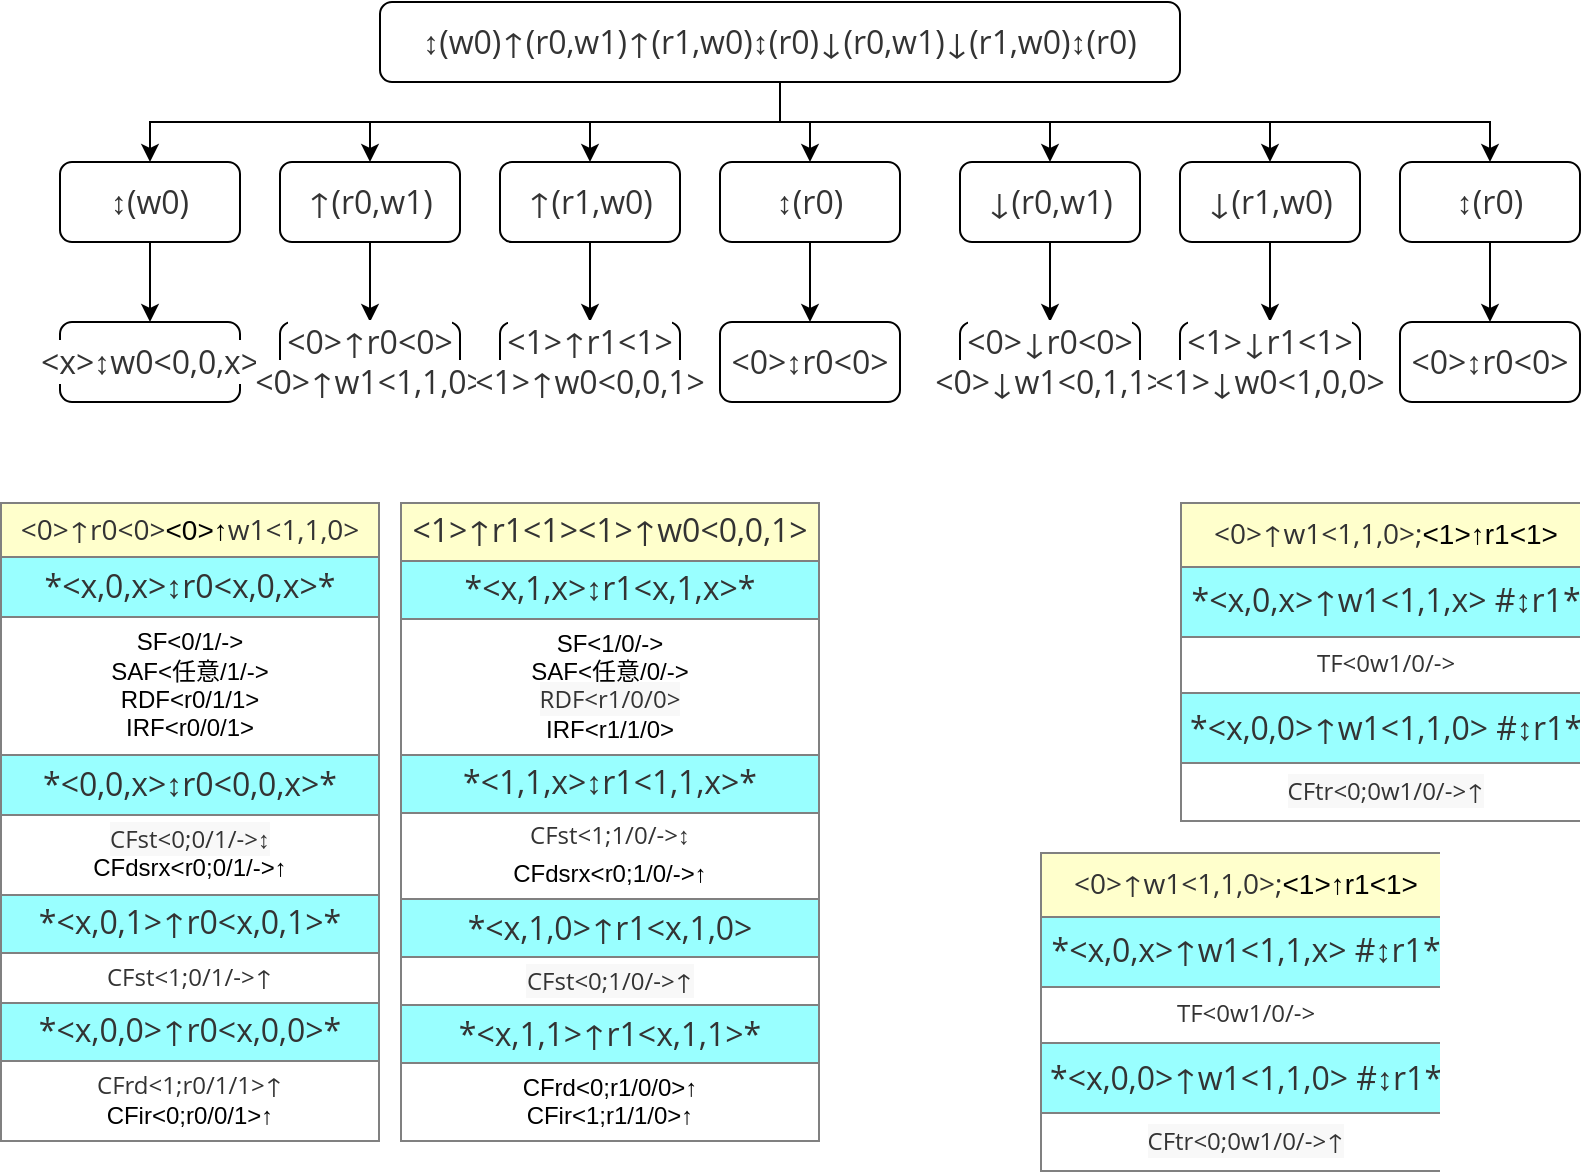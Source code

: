 <mxfile version="20.2.4" type="github">
  <diagram id="AjwODrBR0i8v_Ny-2tA1" name="第 1 页">
    <mxGraphModel dx="1422" dy="794" grid="1" gridSize="10" guides="1" tooltips="1" connect="1" arrows="1" fold="1" page="1" pageScale="1" pageWidth="827" pageHeight="1169" math="0" shadow="0">
      <root>
        <mxCell id="0" />
        <mxCell id="1" parent="0" />
        <mxCell id="llBjtwznbCGXXFytUPpG-20" style="edgeStyle=orthogonalEdgeStyle;rounded=0;orthogonalLoop=1;jettySize=auto;html=1;exitX=0.5;exitY=1;exitDx=0;exitDy=0;entryX=0.5;entryY=0;entryDx=0;entryDy=0;" edge="1" parent="1" source="llBjtwznbCGXXFytUPpG-1" target="llBjtwznbCGXXFytUPpG-19">
          <mxGeometry relative="1" as="geometry">
            <Array as="points">
              <mxPoint x="390" y="140" />
              <mxPoint x="75" y="140" />
            </Array>
          </mxGeometry>
        </mxCell>
        <mxCell id="llBjtwznbCGXXFytUPpG-21" style="edgeStyle=orthogonalEdgeStyle;rounded=0;orthogonalLoop=1;jettySize=auto;html=1;exitX=0.5;exitY=1;exitDx=0;exitDy=0;" edge="1" parent="1" source="llBjtwznbCGXXFytUPpG-1" target="llBjtwznbCGXXFytUPpG-9">
          <mxGeometry relative="1" as="geometry" />
        </mxCell>
        <mxCell id="llBjtwznbCGXXFytUPpG-22" style="edgeStyle=orthogonalEdgeStyle;rounded=0;orthogonalLoop=1;jettySize=auto;html=1;exitX=0.5;exitY=1;exitDx=0;exitDy=0;entryX=0.5;entryY=0;entryDx=0;entryDy=0;" edge="1" parent="1" source="llBjtwznbCGXXFytUPpG-1" target="llBjtwznbCGXXFytUPpG-18">
          <mxGeometry relative="1" as="geometry" />
        </mxCell>
        <mxCell id="llBjtwznbCGXXFytUPpG-23" style="edgeStyle=orthogonalEdgeStyle;rounded=0;orthogonalLoop=1;jettySize=auto;html=1;exitX=0.5;exitY=1;exitDx=0;exitDy=0;entryX=0.5;entryY=0;entryDx=0;entryDy=0;" edge="1" parent="1" source="llBjtwznbCGXXFytUPpG-1" target="llBjtwznbCGXXFytUPpG-17">
          <mxGeometry relative="1" as="geometry" />
        </mxCell>
        <mxCell id="llBjtwznbCGXXFytUPpG-24" style="edgeStyle=orthogonalEdgeStyle;rounded=0;orthogonalLoop=1;jettySize=auto;html=1;exitX=0.5;exitY=1;exitDx=0;exitDy=0;entryX=0.5;entryY=0;entryDx=0;entryDy=0;" edge="1" parent="1" source="llBjtwznbCGXXFytUPpG-1" target="llBjtwznbCGXXFytUPpG-16">
          <mxGeometry relative="1" as="geometry" />
        </mxCell>
        <mxCell id="llBjtwznbCGXXFytUPpG-25" style="edgeStyle=orthogonalEdgeStyle;rounded=0;orthogonalLoop=1;jettySize=auto;html=1;exitX=0.5;exitY=1;exitDx=0;exitDy=0;entryX=0.5;entryY=0;entryDx=0;entryDy=0;" edge="1" parent="1" source="llBjtwznbCGXXFytUPpG-1" target="llBjtwznbCGXXFytUPpG-15">
          <mxGeometry relative="1" as="geometry" />
        </mxCell>
        <mxCell id="llBjtwznbCGXXFytUPpG-26" style="edgeStyle=orthogonalEdgeStyle;rounded=0;orthogonalLoop=1;jettySize=auto;html=1;exitX=0.5;exitY=1;exitDx=0;exitDy=0;entryX=0.5;entryY=0;entryDx=0;entryDy=0;" edge="1" parent="1" source="llBjtwznbCGXXFytUPpG-1" target="llBjtwznbCGXXFytUPpG-13">
          <mxGeometry relative="1" as="geometry" />
        </mxCell>
        <mxCell id="llBjtwznbCGXXFytUPpG-1" value="&lt;span style=&quot;color: rgb(51, 51, 51); font-family: &amp;quot;Open Sans&amp;quot;, &amp;quot;Clear Sans&amp;quot;, &amp;quot;Helvetica Neue&amp;quot;, Helvetica, Arial, sans-serif; font-size: 16px; orphans: 4; text-align: left; background-color: rgb(255, 255, 255);&quot;&gt;↕(w0)↑(r0,w1)↑(r1,w0)↕(r0)↓(r0,w1)↓(r1,w0)↕(r0)&lt;/span&gt;" style="rounded=1;whiteSpace=wrap;html=1;" vertex="1" parent="1">
          <mxGeometry x="190" y="80" width="400" height="40" as="geometry" />
        </mxCell>
        <mxCell id="llBjtwznbCGXXFytUPpG-59" style="edgeStyle=orthogonalEdgeStyle;rounded=0;orthogonalLoop=1;jettySize=auto;html=1;exitX=0.5;exitY=1;exitDx=0;exitDy=0;" edge="1" parent="1" source="llBjtwznbCGXXFytUPpG-9" target="llBjtwznbCGXXFytUPpG-52">
          <mxGeometry relative="1" as="geometry" />
        </mxCell>
        <mxCell id="llBjtwznbCGXXFytUPpG-9" value="&lt;span style=&quot;color: rgb(51, 51, 51); font-family: &amp;quot;Open Sans&amp;quot;, &amp;quot;Clear Sans&amp;quot;, &amp;quot;Helvetica Neue&amp;quot;, Helvetica, Arial, sans-serif; font-size: 16px; orphans: 4; text-align: left; background-color: rgb(255, 255, 255);&quot;&gt;↕(r0)&lt;/span&gt;" style="rounded=1;whiteSpace=wrap;html=1;" vertex="1" parent="1">
          <mxGeometry x="700" y="160" width="90" height="40" as="geometry" />
        </mxCell>
        <mxCell id="llBjtwznbCGXXFytUPpG-58" style="edgeStyle=orthogonalEdgeStyle;rounded=0;orthogonalLoop=1;jettySize=auto;html=1;exitX=0.5;exitY=1;exitDx=0;exitDy=0;entryX=0.5;entryY=0;entryDx=0;entryDy=0;" edge="1" parent="1" source="llBjtwznbCGXXFytUPpG-13" target="llBjtwznbCGXXFytUPpG-51">
          <mxGeometry relative="1" as="geometry" />
        </mxCell>
        <mxCell id="llBjtwznbCGXXFytUPpG-13" value="&lt;span style=&quot;color: rgb(51, 51, 51); font-family: &amp;quot;Open Sans&amp;quot;, &amp;quot;Clear Sans&amp;quot;, &amp;quot;Helvetica Neue&amp;quot;, Helvetica, Arial, sans-serif; font-size: 16px; orphans: 4; text-align: left; background-color: rgb(255, 255, 255);&quot;&gt;↓(r1,w0)&lt;/span&gt;" style="rounded=1;whiteSpace=wrap;html=1;" vertex="1" parent="1">
          <mxGeometry x="590" y="160" width="90" height="40" as="geometry" />
        </mxCell>
        <mxCell id="llBjtwznbCGXXFytUPpG-57" style="edgeStyle=orthogonalEdgeStyle;rounded=0;orthogonalLoop=1;jettySize=auto;html=1;exitX=0.5;exitY=1;exitDx=0;exitDy=0;entryX=0.5;entryY=0;entryDx=0;entryDy=0;" edge="1" parent="1" source="llBjtwznbCGXXFytUPpG-15" target="llBjtwznbCGXXFytUPpG-50">
          <mxGeometry relative="1" as="geometry" />
        </mxCell>
        <mxCell id="llBjtwznbCGXXFytUPpG-15" value="&lt;span style=&quot;color: rgb(51, 51, 51); font-family: &amp;quot;Open Sans&amp;quot;, &amp;quot;Clear Sans&amp;quot;, &amp;quot;Helvetica Neue&amp;quot;, Helvetica, Arial, sans-serif; font-size: 16px; orphans: 4; text-align: left; background-color: rgb(255, 255, 255);&quot;&gt;↓(r0,w1)&lt;/span&gt;" style="rounded=1;whiteSpace=wrap;html=1;" vertex="1" parent="1">
          <mxGeometry x="480" y="160" width="90" height="40" as="geometry" />
        </mxCell>
        <mxCell id="llBjtwznbCGXXFytUPpG-56" style="edgeStyle=orthogonalEdgeStyle;rounded=0;orthogonalLoop=1;jettySize=auto;html=1;exitX=0.5;exitY=1;exitDx=0;exitDy=0;entryX=0.5;entryY=0;entryDx=0;entryDy=0;" edge="1" parent="1" source="llBjtwznbCGXXFytUPpG-16" target="llBjtwznbCGXXFytUPpG-49">
          <mxGeometry relative="1" as="geometry" />
        </mxCell>
        <mxCell id="llBjtwznbCGXXFytUPpG-16" value="&lt;span style=&quot;color: rgb(51, 51, 51); font-family: &amp;quot;Open Sans&amp;quot;, &amp;quot;Clear Sans&amp;quot;, &amp;quot;Helvetica Neue&amp;quot;, Helvetica, Arial, sans-serif; font-size: 16px; orphans: 4; text-align: left; background-color: rgb(255, 255, 255);&quot;&gt;↕(r0)&lt;/span&gt;" style="rounded=1;whiteSpace=wrap;html=1;" vertex="1" parent="1">
          <mxGeometry x="360" y="160" width="90" height="40" as="geometry" />
        </mxCell>
        <mxCell id="llBjtwznbCGXXFytUPpG-55" style="edgeStyle=orthogonalEdgeStyle;rounded=0;orthogonalLoop=1;jettySize=auto;html=1;exitX=0.5;exitY=1;exitDx=0;exitDy=0;entryX=0.5;entryY=0;entryDx=0;entryDy=0;" edge="1" parent="1" source="llBjtwznbCGXXFytUPpG-17" target="llBjtwznbCGXXFytUPpG-48">
          <mxGeometry relative="1" as="geometry" />
        </mxCell>
        <mxCell id="llBjtwznbCGXXFytUPpG-17" value="&lt;span style=&quot;color: rgb(51, 51, 51); font-family: &amp;quot;Open Sans&amp;quot;, &amp;quot;Clear Sans&amp;quot;, &amp;quot;Helvetica Neue&amp;quot;, Helvetica, Arial, sans-serif; font-size: 16px; orphans: 4; text-align: left; background-color: rgb(255, 255, 255);&quot;&gt;↑(r1,w0)&lt;/span&gt;" style="rounded=1;whiteSpace=wrap;html=1;" vertex="1" parent="1">
          <mxGeometry x="250" y="160" width="90" height="40" as="geometry" />
        </mxCell>
        <mxCell id="llBjtwznbCGXXFytUPpG-54" style="edgeStyle=orthogonalEdgeStyle;rounded=0;orthogonalLoop=1;jettySize=auto;html=1;exitX=0.5;exitY=1;exitDx=0;exitDy=0;entryX=0.5;entryY=0;entryDx=0;entryDy=0;" edge="1" parent="1" source="llBjtwznbCGXXFytUPpG-18" target="llBjtwznbCGXXFytUPpG-47">
          <mxGeometry relative="1" as="geometry" />
        </mxCell>
        <mxCell id="llBjtwznbCGXXFytUPpG-18" value="&lt;span style=&quot;color: rgb(51, 51, 51); font-family: &amp;quot;Open Sans&amp;quot;, &amp;quot;Clear Sans&amp;quot;, &amp;quot;Helvetica Neue&amp;quot;, Helvetica, Arial, sans-serif; font-size: 16px; orphans: 4; text-align: left; background-color: rgb(255, 255, 255);&quot;&gt;↑(r0,w1)&lt;/span&gt;" style="rounded=1;whiteSpace=wrap;html=1;" vertex="1" parent="1">
          <mxGeometry x="140" y="160" width="90" height="40" as="geometry" />
        </mxCell>
        <mxCell id="llBjtwznbCGXXFytUPpG-53" style="edgeStyle=orthogonalEdgeStyle;rounded=0;orthogonalLoop=1;jettySize=auto;html=1;exitX=0.5;exitY=1;exitDx=0;exitDy=0;entryX=0.5;entryY=0;entryDx=0;entryDy=0;" edge="1" parent="1" source="llBjtwznbCGXXFytUPpG-19" target="llBjtwznbCGXXFytUPpG-46">
          <mxGeometry relative="1" as="geometry" />
        </mxCell>
        <mxCell id="llBjtwznbCGXXFytUPpG-19" value="&lt;span style=&quot;color: rgb(51, 51, 51); font-family: &amp;quot;Open Sans&amp;quot;, &amp;quot;Clear Sans&amp;quot;, &amp;quot;Helvetica Neue&amp;quot;, Helvetica, Arial, sans-serif; font-size: 16px; orphans: 4; text-align: left; background-color: rgb(255, 255, 255);&quot;&gt;↕(w0)&lt;/span&gt;" style="rounded=1;whiteSpace=wrap;html=1;" vertex="1" parent="1">
          <mxGeometry x="30" y="160" width="90" height="40" as="geometry" />
        </mxCell>
        <mxCell id="llBjtwznbCGXXFytUPpG-46" value="&lt;span style=&quot;color: rgb(51, 51, 51); font-family: &amp;quot;Open Sans&amp;quot;, &amp;quot;Clear Sans&amp;quot;, &amp;quot;Helvetica Neue&amp;quot;, Helvetica, Arial, sans-serif; font-size: 16px; orphans: 4; text-align: left; background-color: rgb(255, 255, 255);&quot;&gt;&amp;lt;x&amp;gt;↕w0&amp;lt;0,0,x&amp;gt;&lt;/span&gt;" style="rounded=1;whiteSpace=wrap;html=1;" vertex="1" parent="1">
          <mxGeometry x="30" y="240" width="90" height="40" as="geometry" />
        </mxCell>
        <mxCell id="llBjtwznbCGXXFytUPpG-47" value="&lt;span style=&quot;color: rgb(51, 51, 51); font-family: &amp;quot;Open Sans&amp;quot;, &amp;quot;Clear Sans&amp;quot;, &amp;quot;Helvetica Neue&amp;quot;, Helvetica, Arial, sans-serif; font-size: 16px; orphans: 4; text-align: left; background-color: rgb(255, 255, 255);&quot;&gt;&amp;lt;0&amp;gt;↑r0&amp;lt;0&amp;gt;&lt;br&gt;&lt;/span&gt;&lt;span style=&quot;color: rgb(51, 51, 51); font-family: &amp;quot;Open Sans&amp;quot;, &amp;quot;Clear Sans&amp;quot;, &amp;quot;Helvetica Neue&amp;quot;, Helvetica, Arial, sans-serif; font-size: 16px; orphans: 4; text-align: left; background-color: rgb(255, 255, 255);&quot;&gt;&amp;lt;0&amp;gt;↑&lt;/span&gt;&lt;span style=&quot;color: rgb(51, 51, 51); font-family: &amp;quot;Open Sans&amp;quot;, &amp;quot;Clear Sans&amp;quot;, &amp;quot;Helvetica Neue&amp;quot;, Helvetica, Arial, sans-serif; font-size: 16px; orphans: 4; text-align: left; background-color: rgb(255, 255, 255);&quot;&gt;w1&amp;lt;1,1,0&amp;gt;&lt;br&gt;&lt;/span&gt;" style="rounded=1;whiteSpace=wrap;html=1;" vertex="1" parent="1">
          <mxGeometry x="140" y="240" width="90" height="40" as="geometry" />
        </mxCell>
        <mxCell id="llBjtwznbCGXXFytUPpG-48" value="&lt;span style=&quot;color: rgb(51, 51, 51); font-family: &amp;quot;Open Sans&amp;quot;, &amp;quot;Clear Sans&amp;quot;, &amp;quot;Helvetica Neue&amp;quot;, Helvetica, Arial, sans-serif; font-size: 16px; orphans: 4; text-align: left; background-color: rgb(255, 255, 255);&quot;&gt;&amp;lt;1&amp;gt;↑r1&amp;lt;1&amp;gt;&lt;br&gt;&lt;/span&gt;&lt;span style=&quot;color: rgb(51, 51, 51); font-family: &amp;quot;Open Sans&amp;quot;, &amp;quot;Clear Sans&amp;quot;, &amp;quot;Helvetica Neue&amp;quot;, Helvetica, Arial, sans-serif; font-size: 16px; orphans: 4; text-align: left; background-color: rgb(255, 255, 255);&quot;&gt;&amp;lt;1&amp;gt;↑&lt;/span&gt;&lt;span style=&quot;color: rgb(51, 51, 51); font-family: &amp;quot;Open Sans&amp;quot;, &amp;quot;Clear Sans&amp;quot;, &amp;quot;Helvetica Neue&amp;quot;, Helvetica, Arial, sans-serif; font-size: 16px; orphans: 4; text-align: left; background-color: rgb(255, 255, 255);&quot;&gt;w0&amp;lt;0,0,1&amp;gt;&lt;/span&gt;" style="rounded=1;whiteSpace=wrap;html=1;" vertex="1" parent="1">
          <mxGeometry x="250" y="240" width="90" height="40" as="geometry" />
        </mxCell>
        <mxCell id="llBjtwznbCGXXFytUPpG-49" value="&lt;span style=&quot;color: rgb(51, 51, 51); font-family: &amp;quot;Open Sans&amp;quot;, &amp;quot;Clear Sans&amp;quot;, &amp;quot;Helvetica Neue&amp;quot;, Helvetica, Arial, sans-serif; font-size: 16px; orphans: 4; text-align: left; background-color: rgb(255, 255, 255);&quot;&gt;&amp;lt;0&amp;gt;↕r0&amp;lt;0&amp;gt;&lt;/span&gt;" style="rounded=1;whiteSpace=wrap;html=1;" vertex="1" parent="1">
          <mxGeometry x="360" y="240" width="90" height="40" as="geometry" />
        </mxCell>
        <mxCell id="llBjtwznbCGXXFytUPpG-50" value="&lt;span style=&quot;color: rgb(51, 51, 51); font-family: &amp;quot;Open Sans&amp;quot;, &amp;quot;Clear Sans&amp;quot;, &amp;quot;Helvetica Neue&amp;quot;, Helvetica, Arial, sans-serif; font-size: 16px; orphans: 4; text-align: left; background-color: rgb(255, 255, 255);&quot;&gt;&amp;lt;0&amp;gt;↓r0&amp;lt;0&amp;gt;&lt;br&gt;&lt;/span&gt;&lt;span style=&quot;color: rgb(51, 51, 51); font-family: &amp;quot;Open Sans&amp;quot;, &amp;quot;Clear Sans&amp;quot;, &amp;quot;Helvetica Neue&amp;quot;, Helvetica, Arial, sans-serif; font-size: 16px; orphans: 4; text-align: left; background-color: rgb(255, 255, 255);&quot;&gt;&amp;lt;0&amp;gt;↓&lt;/span&gt;&lt;span style=&quot;color: rgb(51, 51, 51); font-family: &amp;quot;Open Sans&amp;quot;, &amp;quot;Clear Sans&amp;quot;, &amp;quot;Helvetica Neue&amp;quot;, Helvetica, Arial, sans-serif; font-size: 16px; orphans: 4; text-align: left; background-color: rgb(255, 255, 255);&quot;&gt;w1&amp;lt;0,1,1&amp;gt;&lt;/span&gt;" style="rounded=1;whiteSpace=wrap;html=1;" vertex="1" parent="1">
          <mxGeometry x="480" y="240" width="90" height="40" as="geometry" />
        </mxCell>
        <mxCell id="llBjtwznbCGXXFytUPpG-51" value="&lt;span style=&quot;color: rgb(51, 51, 51); font-family: &amp;quot;Open Sans&amp;quot;, &amp;quot;Clear Sans&amp;quot;, &amp;quot;Helvetica Neue&amp;quot;, Helvetica, Arial, sans-serif; font-size: 16px; orphans: 4; text-align: left; background-color: rgb(255, 255, 255);&quot;&gt;&amp;lt;1&amp;gt;↓r1&amp;lt;1&amp;gt;&lt;br&gt;&lt;/span&gt;&lt;span style=&quot;color: rgb(51, 51, 51); font-family: &amp;quot;Open Sans&amp;quot;, &amp;quot;Clear Sans&amp;quot;, &amp;quot;Helvetica Neue&amp;quot;, Helvetica, Arial, sans-serif; font-size: 16px; orphans: 4; text-align: left; background-color: rgb(255, 255, 255);&quot;&gt;&amp;lt;1&amp;gt;↓&lt;/span&gt;&lt;span style=&quot;color: rgb(51, 51, 51); font-family: &amp;quot;Open Sans&amp;quot;, &amp;quot;Clear Sans&amp;quot;, &amp;quot;Helvetica Neue&amp;quot;, Helvetica, Arial, sans-serif; font-size: 16px; orphans: 4; text-align: left; background-color: rgb(255, 255, 255);&quot;&gt;w0&amp;lt;1,0,0&amp;gt;&lt;/span&gt;" style="rounded=1;whiteSpace=wrap;html=1;" vertex="1" parent="1">
          <mxGeometry x="590" y="240" width="90" height="40" as="geometry" />
        </mxCell>
        <mxCell id="llBjtwznbCGXXFytUPpG-52" value="&lt;span style=&quot;color: rgb(51, 51, 51); font-family: &amp;quot;Open Sans&amp;quot;, &amp;quot;Clear Sans&amp;quot;, &amp;quot;Helvetica Neue&amp;quot;, Helvetica, Arial, sans-serif; font-size: 16px; orphans: 4; text-align: left; background-color: rgb(255, 255, 255);&quot;&gt;&amp;lt;0&amp;gt;↕r0&amp;lt;0&amp;gt;&lt;/span&gt;" style="rounded=1;whiteSpace=wrap;html=1;" vertex="1" parent="1">
          <mxGeometry x="700" y="240" width="90" height="40" as="geometry" />
        </mxCell>
        <mxCell id="llBjtwznbCGXXFytUPpG-99" value="&lt;table border=&quot;1&quot; width=&quot;100%&quot; height=&quot;100%&quot; cellpadding=&quot;4&quot; style=&quot;text-align: center; width: 100%; height: 100%; border-collapse: collapse;&quot;&gt;&lt;tbody&gt;&lt;tr style=&quot;font-size: 14px;&quot;&gt;&lt;td style=&quot;background-color: rgb(255, 255, 204);&quot;&gt;&lt;span style=&quot;color: rgb(51, 51, 51); font-family: &amp;quot;Open Sans&amp;quot;, &amp;quot;Clear Sans&amp;quot;, &amp;quot;Helvetica Neue&amp;quot;, Helvetica, Arial, sans-serif; orphans: 4; text-align: left;&quot;&gt;&amp;lt;0&amp;gt;↑r0&amp;lt;0&amp;gt;&lt;/span&gt;&amp;lt;0&amp;gt;↑&lt;span style=&quot;color: rgb(51, 51, 51); font-family: &amp;quot;Open Sans&amp;quot;, &amp;quot;Clear Sans&amp;quot;, &amp;quot;Helvetica Neue&amp;quot;, Helvetica, Arial, sans-serif; orphans: 4; text-align: left;&quot;&gt;w1&amp;lt;1,1,0&amp;gt;&lt;/span&gt;&lt;br&gt;&lt;/td&gt;&lt;/tr&gt;&lt;tr&gt;&lt;th style=&quot;background-color: rgb(153, 255, 255);&quot; align=&quot;center&quot;&gt;&lt;span style=&quot;box-sizing: border-box; color: rgb(51, 51, 51); font-family: &amp;quot;Open Sans&amp;quot;, &amp;quot;Clear Sans&amp;quot;, &amp;quot;Helvetica Neue&amp;quot;, Helvetica, Arial, sans-serif; font-size: 16px; font-weight: 400; text-align: left;&quot; class=&quot;md-expand&quot;&gt;*&lt;/span&gt;&lt;span style=&quot;box-sizing: border-box; color: rgb(51, 51, 51); font-family: &amp;quot;Open Sans&amp;quot;, &amp;quot;Clear Sans&amp;quot;, &amp;quot;Helvetica Neue&amp;quot;, Helvetica, Arial, sans-serif; font-size: 16px; font-weight: 400; text-align: left;&quot; class=&quot;md-plain&quot;&gt;&amp;lt;x,0,x&amp;gt;↕r0&amp;lt;x,0,x&amp;gt;&lt;/span&gt;&lt;span style=&quot;box-sizing: border-box; color: rgb(51, 51, 51); font-family: &amp;quot;Open Sans&amp;quot;, &amp;quot;Clear Sans&amp;quot;, &amp;quot;Helvetica Neue&amp;quot;, Helvetica, Arial, sans-serif; font-size: 16px; font-weight: 400; text-align: left;&quot;&gt;*&lt;/span&gt;&lt;br&gt;&lt;/th&gt;&lt;/tr&gt;&lt;tr&gt;&lt;td align=&quot;center&quot;&gt;SF&amp;lt;0/1/-&amp;gt;&lt;br&gt;SAF&amp;lt;任意/1/-&amp;gt;&lt;br&gt;RDF&amp;lt;r0/1/1&amp;gt;&lt;br&gt;IRF&amp;lt;r0/0/1&amp;gt;&lt;br&gt;&lt;/td&gt;&lt;/tr&gt;&lt;tr&gt;&lt;td style=&quot;background-color: rgb(153, 255, 255);&quot; align=&quot;center&quot;&gt;&lt;span style=&quot;box-sizing: border-box; color: rgb(51, 51, 51); font-family: &amp;quot;Open Sans&amp;quot;, &amp;quot;Clear Sans&amp;quot;, &amp;quot;Helvetica Neue&amp;quot;, Helvetica, Arial, sans-serif; font-size: 16px; text-align: left;&quot; class=&quot;md-plain md-expand&quot;&gt;*&amp;lt;0,0,x&amp;gt;↕r0&amp;lt;0,0,x&amp;gt;&lt;/span&gt;&lt;span style=&quot;box-sizing: border-box; color: rgb(51, 51, 51); font-family: &amp;quot;Open Sans&amp;quot;, &amp;quot;Clear Sans&amp;quot;, &amp;quot;Helvetica Neue&amp;quot;, Helvetica, Arial, sans-serif; font-size: 16px; text-align: left;&quot; class=&quot;md-expand&quot;&gt;*&lt;/span&gt;&lt;br&gt;&lt;/td&gt;&lt;/tr&gt;&lt;tr&gt;&lt;td style=&quot;text-align: center;&quot;&gt;&lt;span style=&quot;color: rgb(51, 51, 51); font-family: &amp;quot;Open Sans&amp;quot;, &amp;quot;Clear Sans&amp;quot;, &amp;quot;Helvetica Neue&amp;quot;, Helvetica, Arial, sans-serif; background-color: rgb(248, 248, 248);&quot;&gt;&lt;font style=&quot;font-size: 12px;&quot;&gt;CFst&amp;lt;0;0/1/-&amp;gt;↕&lt;br&gt;&lt;/font&gt;&lt;/span&gt;CFdsrx&amp;lt;r0;0/1/-&amp;gt;↑&lt;br&gt;&lt;/td&gt;&lt;/tr&gt;&lt;tr&gt;&lt;td style=&quot;text-align: center; background-color: rgb(153, 255, 255);&quot;&gt;&lt;span style=&quot;box-sizing: border-box; color: rgb(51, 51, 51); font-family: &amp;quot;Open Sans&amp;quot;, &amp;quot;Clear Sans&amp;quot;, &amp;quot;Helvetica Neue&amp;quot;, Helvetica, Arial, sans-serif; font-size: 16px;&quot; class=&quot;md-plain md-expand&quot;&gt;*&amp;lt;x,0,1&amp;gt;↑r0&amp;lt;x,0,1&amp;gt;&lt;/span&gt;&lt;span style=&quot;box-sizing: border-box; color: rgb(51, 51, 51); font-family: &amp;quot;Open Sans&amp;quot;, &amp;quot;Clear Sans&amp;quot;, &amp;quot;Helvetica Neue&amp;quot;, Helvetica, Arial, sans-serif; font-size: 16px;&quot; class=&quot;md-expand&quot;&gt;*&lt;/span&gt;&lt;br&gt;&lt;/td&gt;&lt;/tr&gt;&lt;tr&gt;&lt;td style=&quot;text-align: center;&quot;&gt;&lt;span style=&quot;color: rgb(51, 51, 51); font-family: &amp;quot;Open Sans&amp;quot;, &amp;quot;Clear Sans&amp;quot;, &amp;quot;Helvetica Neue&amp;quot;, Helvetica, Arial, sans-serif; background-color: rgb(255, 255, 255);&quot;&gt;&lt;font style=&quot;font-size: 12px;&quot;&gt;CFst&amp;lt;1;0/1/-&amp;gt;↑&lt;/font&gt;&lt;/span&gt;&lt;br&gt;&lt;/td&gt;&lt;/tr&gt;&lt;tr&gt;&lt;td style=&quot;text-align: center; background-color: rgb(153, 255, 255);&quot;&gt;&lt;span style=&quot;box-sizing: border-box; color: rgb(51, 51, 51); font-family: &amp;quot;Open Sans&amp;quot;, &amp;quot;Clear Sans&amp;quot;, &amp;quot;Helvetica Neue&amp;quot;, Helvetica, Arial, sans-serif; font-size: 16px;&quot; class=&quot;md-plain md-expand&quot;&gt;*&amp;lt;x,0,0&amp;gt;↑r0&amp;lt;x,0,0&amp;gt;&lt;/span&gt;&lt;span style=&quot;box-sizing: border-box; color: rgb(51, 51, 51); font-family: &amp;quot;Open Sans&amp;quot;, &amp;quot;Clear Sans&amp;quot;, &amp;quot;Helvetica Neue&amp;quot;, Helvetica, Arial, sans-serif; font-size: 16px;&quot; class=&quot;md-expand&quot;&gt;*&lt;/span&gt;&lt;br&gt;&lt;/td&gt;&lt;/tr&gt;&lt;tr&gt;&lt;td style=&quot;text-align: center;&quot;&gt;&lt;span style=&quot;color: rgb(51, 51, 51); font-family: &amp;quot;Open Sans&amp;quot;, &amp;quot;Clear Sans&amp;quot;, &amp;quot;Helvetica Neue&amp;quot;, Helvetica, Arial, sans-serif; text-align: left; background-color: rgb(255, 255, 255);&quot;&gt;&lt;font style=&quot;font-size: 12px;&quot;&gt;CFrd&amp;lt;1;r0/1/1&amp;gt;↑&lt;/font&gt;&lt;br&gt;&lt;/span&gt;CFir&amp;lt;0;r0/0/1&amp;gt;↑&lt;br&gt;&lt;/td&gt;&lt;/tr&gt;&lt;/tbody&gt;&lt;/table&gt;" style="text;html=1;strokeColor=none;fillColor=none;overflow=fill;" vertex="1" parent="1">
          <mxGeometry y="330" width="190" height="320" as="geometry" />
        </mxCell>
        <mxCell id="llBjtwznbCGXXFytUPpG-103" value="&lt;table border=&quot;1&quot; width=&quot;100%&quot; height=&quot;100%&quot; cellpadding=&quot;4&quot; style=&quot;text-align: center; width: 100%; height: 100%; border-collapse: collapse;&quot;&gt;&lt;tbody&gt;&lt;tr style=&quot;font-size: 14px;&quot;&gt;&lt;td style=&quot;background-color: rgb(255, 255, 204);&quot;&gt;&lt;span style=&quot;color: rgb(51, 51, 51); font-family: &amp;quot;Open Sans&amp;quot;, &amp;quot;Clear Sans&amp;quot;, &amp;quot;Helvetica Neue&amp;quot;, Helvetica, Arial, sans-serif; orphans: 4; text-align: left;&quot;&gt;&amp;lt;0&amp;gt;↑&lt;/span&gt;&lt;span style=&quot;color: rgb(51, 51, 51); font-family: &amp;quot;Open Sans&amp;quot;, &amp;quot;Clear Sans&amp;quot;, &amp;quot;Helvetica Neue&amp;quot;, Helvetica, Arial, sans-serif; orphans: 4; text-align: left;&quot;&gt;w1&amp;lt;1,1,0&amp;gt;;&lt;/span&gt;&amp;lt;1&amp;gt;↑r1&amp;lt;1&amp;gt;&lt;br&gt;&lt;/td&gt;&lt;/tr&gt;&lt;tr&gt;&lt;th style=&quot;background-color: rgb(153, 255, 255);&quot; align=&quot;center&quot;&gt;&lt;span style=&quot;box-sizing: border-box; color: rgb(51, 51, 51); font-family: &amp;quot;Open Sans&amp;quot;, &amp;quot;Clear Sans&amp;quot;, &amp;quot;Helvetica Neue&amp;quot;, Helvetica, Arial, sans-serif; font-size: 16px; font-weight: 400; text-align: left;&quot; class=&quot;md-plain md-expand&quot;&gt;*&amp;lt;x,0,x&amp;gt;↑w1&amp;lt;1,1,x&amp;gt; #↕r1&lt;/span&gt;&lt;span style=&quot;box-sizing: border-box; color: rgb(51, 51, 51); font-family: &amp;quot;Open Sans&amp;quot;, &amp;quot;Clear Sans&amp;quot;, &amp;quot;Helvetica Neue&amp;quot;, Helvetica, Arial, sans-serif; font-size: 16px; font-weight: 400; text-align: left;&quot; class=&quot;md-expand&quot;&gt;*&lt;/span&gt;&lt;br&gt;&lt;/th&gt;&lt;/tr&gt;&lt;tr&gt;&lt;td align=&quot;center&quot;&gt;&lt;span style=&quot;color: rgb(51, 51, 51); font-family: &amp;quot;Open Sans&amp;quot;, &amp;quot;Clear Sans&amp;quot;, &amp;quot;Helvetica Neue&amp;quot;, Helvetica, Arial, sans-serif; text-align: left; background-color: rgb(255, 255, 255);&quot;&gt;&lt;font style=&quot;font-size: 12px;&quot;&gt;TF&amp;lt;0w1/0/-&amp;gt;&lt;/font&gt;&lt;/span&gt;&lt;br&gt;&lt;/td&gt;&lt;/tr&gt;&lt;tr&gt;&lt;td style=&quot;background-color: rgb(153, 255, 255);&quot; align=&quot;center&quot;&gt;&lt;span style=&quot;box-sizing: border-box; color: rgb(51, 51, 51); font-family: &amp;quot;Open Sans&amp;quot;, &amp;quot;Clear Sans&amp;quot;, &amp;quot;Helvetica Neue&amp;quot;, Helvetica, Arial, sans-serif; font-size: 16px; text-align: left;&quot; class=&quot;md-plain md-expand&quot;&gt;*&amp;lt;x,0,0&amp;gt;↑w1&amp;lt;1,1,0&amp;gt; #↕r1&lt;/span&gt;&lt;span style=&quot;box-sizing: border-box; color: rgb(51, 51, 51); font-family: &amp;quot;Open Sans&amp;quot;, &amp;quot;Clear Sans&amp;quot;, &amp;quot;Helvetica Neue&amp;quot;, Helvetica, Arial, sans-serif; font-size: 16px; text-align: left;&quot; class=&quot;md-expand&quot;&gt;*&lt;/span&gt;&lt;br&gt;&lt;/td&gt;&lt;/tr&gt;&lt;tr&gt;&lt;td style=&quot;text-align: center;&quot;&gt;&lt;span style=&quot;color: rgb(51, 51, 51); font-family: &amp;quot;Open Sans&amp;quot;, &amp;quot;Clear Sans&amp;quot;, &amp;quot;Helvetica Neue&amp;quot;, Helvetica, Arial, sans-serif; text-align: left; background-color: rgb(248, 248, 248);&quot;&gt;&lt;font style=&quot;font-size: 12px;&quot;&gt;CFtr&amp;lt;0;0w1/0/-&amp;gt;↑&lt;/font&gt;&lt;/span&gt;&lt;br&gt;&lt;/td&gt;&lt;/tr&gt;&lt;/tbody&gt;&lt;/table&gt;" style="text;html=1;strokeColor=none;fillColor=none;overflow=fill;" vertex="1" parent="1">
          <mxGeometry x="520" y="505" width="200" height="160" as="geometry" />
        </mxCell>
        <mxCell id="llBjtwznbCGXXFytUPpG-104" value="&lt;table border=&quot;1&quot; width=&quot;100%&quot; height=&quot;100%&quot; cellpadding=&quot;4&quot; style=&quot;text-align: center; width: 100%; height: 100%; border-collapse: collapse;&quot;&gt;&lt;tbody&gt;&lt;tr style=&quot;font-size: 14px;&quot;&gt;&lt;td style=&quot;background-color: rgb(255, 255, 204);&quot;&gt;&lt;span style=&quot;color: rgb(51, 51, 51); font-family: &amp;quot;Open Sans&amp;quot;, &amp;quot;Clear Sans&amp;quot;, &amp;quot;Helvetica Neue&amp;quot;, Helvetica, Arial, sans-serif; orphans: 4; text-align: left;&quot;&gt;&amp;lt;0&amp;gt;↑&lt;/span&gt;&lt;span style=&quot;color: rgb(51, 51, 51); font-family: &amp;quot;Open Sans&amp;quot;, &amp;quot;Clear Sans&amp;quot;, &amp;quot;Helvetica Neue&amp;quot;, Helvetica, Arial, sans-serif; orphans: 4; text-align: left;&quot;&gt;w1&amp;lt;1,1,0&amp;gt;;&lt;/span&gt;&amp;lt;1&amp;gt;↑r1&amp;lt;1&amp;gt;&lt;br&gt;&lt;/td&gt;&lt;/tr&gt;&lt;tr&gt;&lt;th style=&quot;background-color: rgb(153, 255, 255);&quot; align=&quot;center&quot;&gt;&lt;span style=&quot;box-sizing: border-box; color: rgb(51, 51, 51); font-family: &amp;quot;Open Sans&amp;quot;, &amp;quot;Clear Sans&amp;quot;, &amp;quot;Helvetica Neue&amp;quot;, Helvetica, Arial, sans-serif; font-size: 16px; font-weight: 400; text-align: left;&quot; class=&quot;md-plain md-expand&quot;&gt;*&amp;lt;x,0,x&amp;gt;↑w1&amp;lt;1,1,x&amp;gt; #↕r1&lt;/span&gt;&lt;span style=&quot;box-sizing: border-box; color: rgb(51, 51, 51); font-family: &amp;quot;Open Sans&amp;quot;, &amp;quot;Clear Sans&amp;quot;, &amp;quot;Helvetica Neue&amp;quot;, Helvetica, Arial, sans-serif; font-size: 16px; font-weight: 400; text-align: left;&quot; class=&quot;md-expand&quot;&gt;*&lt;/span&gt;&lt;br&gt;&lt;/th&gt;&lt;/tr&gt;&lt;tr&gt;&lt;td align=&quot;center&quot;&gt;&lt;span style=&quot;color: rgb(51, 51, 51); font-family: &amp;quot;Open Sans&amp;quot;, &amp;quot;Clear Sans&amp;quot;, &amp;quot;Helvetica Neue&amp;quot;, Helvetica, Arial, sans-serif; text-align: left; background-color: rgb(255, 255, 255);&quot;&gt;&lt;font style=&quot;font-size: 12px;&quot;&gt;TF&amp;lt;0w1/0/-&amp;gt;&lt;/font&gt;&lt;/span&gt;&lt;br&gt;&lt;/td&gt;&lt;/tr&gt;&lt;tr&gt;&lt;td style=&quot;background-color: rgb(153, 255, 255);&quot; align=&quot;center&quot;&gt;&lt;span style=&quot;box-sizing: border-box; color: rgb(51, 51, 51); font-family: &amp;quot;Open Sans&amp;quot;, &amp;quot;Clear Sans&amp;quot;, &amp;quot;Helvetica Neue&amp;quot;, Helvetica, Arial, sans-serif; font-size: 16px; text-align: left;&quot; class=&quot;md-plain md-expand&quot;&gt;*&amp;lt;x,0,0&amp;gt;↑w1&amp;lt;1,1,0&amp;gt; #↕r1&lt;/span&gt;&lt;span style=&quot;box-sizing: border-box; color: rgb(51, 51, 51); font-family: &amp;quot;Open Sans&amp;quot;, &amp;quot;Clear Sans&amp;quot;, &amp;quot;Helvetica Neue&amp;quot;, Helvetica, Arial, sans-serif; font-size: 16px; text-align: left;&quot; class=&quot;md-expand&quot;&gt;*&lt;/span&gt;&lt;br&gt;&lt;/td&gt;&lt;/tr&gt;&lt;tr&gt;&lt;td style=&quot;text-align: center;&quot;&gt;&lt;span style=&quot;color: rgb(51, 51, 51); font-family: &amp;quot;Open Sans&amp;quot;, &amp;quot;Clear Sans&amp;quot;, &amp;quot;Helvetica Neue&amp;quot;, Helvetica, Arial, sans-serif; text-align: left; background-color: rgb(248, 248, 248);&quot;&gt;&lt;font style=&quot;font-size: 12px;&quot;&gt;CFtr&amp;lt;0;0w1/0/-&amp;gt;↑&lt;/font&gt;&lt;/span&gt;&lt;br&gt;&lt;/td&gt;&lt;/tr&gt;&lt;/tbody&gt;&lt;/table&gt;" style="text;html=1;strokeColor=none;fillColor=none;overflow=fill;" vertex="1" parent="1">
          <mxGeometry x="590" y="330" width="200" height="160" as="geometry" />
        </mxCell>
        <mxCell id="llBjtwznbCGXXFytUPpG-105" value="&lt;table border=&quot;1&quot; width=&quot;100%&quot; height=&quot;100%&quot; cellpadding=&quot;4&quot; style=&quot;text-align: center; width: 100%; height: 100%; border-collapse: collapse;&quot;&gt;&lt;tbody&gt;&lt;tr style=&quot;font-size: 14px;&quot;&gt;&lt;td style=&quot;background-color: rgb(255, 255, 204);&quot;&gt;&lt;span style=&quot;color: rgb(51, 51, 51); font-family: &amp;quot;Open Sans&amp;quot;, &amp;quot;Clear Sans&amp;quot;, &amp;quot;Helvetica Neue&amp;quot;, Helvetica, Arial, sans-serif; font-size: 16px; orphans: 4; text-align: left;&quot;&gt;&amp;lt;1&amp;gt;↑r1&amp;lt;1&amp;gt;&lt;/span&gt;&lt;span style=&quot;color: rgb(51, 51, 51); font-family: &amp;quot;Open Sans&amp;quot;, &amp;quot;Clear Sans&amp;quot;, &amp;quot;Helvetica Neue&amp;quot;, Helvetica, Arial, sans-serif; font-size: 16px; orphans: 4; text-align: left;&quot;&gt;&amp;lt;1&amp;gt;↑&lt;/span&gt;&lt;span style=&quot;color: rgb(51, 51, 51); font-family: &amp;quot;Open Sans&amp;quot;, &amp;quot;Clear Sans&amp;quot;, &amp;quot;Helvetica Neue&amp;quot;, Helvetica, Arial, sans-serif; font-size: 16px; orphans: 4; text-align: left;&quot;&gt;w0&amp;lt;0,0,1&amp;gt;&lt;/span&gt;&lt;br&gt;&lt;/td&gt;&lt;/tr&gt;&lt;tr&gt;&lt;th style=&quot;background-color: rgb(153, 255, 255);&quot; align=&quot;center&quot;&gt;&lt;span style=&quot;box-sizing: border-box; color: rgb(51, 51, 51); font-family: &amp;quot;Open Sans&amp;quot;, &amp;quot;Clear Sans&amp;quot;, &amp;quot;Helvetica Neue&amp;quot;, Helvetica, Arial, sans-serif; font-size: 16px; font-weight: 400; text-align: left;&quot; class=&quot;md-plain md-expand&quot;&gt;*&amp;lt;x,1,x&amp;gt;↕r1&amp;lt;x,1,x&amp;gt;&lt;/span&gt;&lt;span style=&quot;box-sizing: border-box; color: rgb(51, 51, 51); font-family: &amp;quot;Open Sans&amp;quot;, &amp;quot;Clear Sans&amp;quot;, &amp;quot;Helvetica Neue&amp;quot;, Helvetica, Arial, sans-serif; font-size: 16px; font-weight: 400; text-align: left;&quot; class=&quot;md-expand&quot;&gt;*&lt;/span&gt;&lt;br&gt;&lt;/th&gt;&lt;/tr&gt;&lt;tr style=&quot;&quot;&gt;&lt;td align=&quot;center&quot;&gt;SF&amp;lt;1/0/-&amp;gt;&lt;br&gt;SAF&amp;lt;任意/0/-&amp;gt;&lt;br&gt;&lt;span style=&quot;color: rgb(51, 51, 51); font-family: &amp;quot;Open Sans&amp;quot;, &amp;quot;Clear Sans&amp;quot;, &amp;quot;Helvetica Neue&amp;quot;, Helvetica, Arial, sans-serif; text-align: left; background-color: rgb(248, 248, 248);&quot;&gt;RDF&amp;lt;r1/0/0&amp;gt;&lt;br&gt;&lt;/span&gt;IRF&amp;lt;r1/1/0&amp;gt;&lt;br&gt;&lt;/td&gt;&lt;/tr&gt;&lt;tr&gt;&lt;td style=&quot;background-color: rgb(153, 255, 255);&quot; align=&quot;center&quot;&gt;&lt;span style=&quot;box-sizing: border-box; color: rgb(51, 51, 51); font-family: &amp;quot;Open Sans&amp;quot;, &amp;quot;Clear Sans&amp;quot;, &amp;quot;Helvetica Neue&amp;quot;, Helvetica, Arial, sans-serif; font-size: 16px; text-align: left;&quot; class=&quot;md-plain md-expand&quot;&gt;*&amp;lt;1,1,x&amp;gt;↕r1&amp;lt;1,1,x&amp;gt;&lt;/span&gt;&lt;span style=&quot;box-sizing: border-box; color: rgb(51, 51, 51); font-family: &amp;quot;Open Sans&amp;quot;, &amp;quot;Clear Sans&amp;quot;, &amp;quot;Helvetica Neue&amp;quot;, Helvetica, Arial, sans-serif; font-size: 16px; text-align: left;&quot; class=&quot;md-expand&quot;&gt;*&lt;/span&gt;&lt;br&gt;&lt;/td&gt;&lt;/tr&gt;&lt;tr style=&quot;&quot;&gt;&lt;td style=&quot;text-align: center;&quot;&gt;&lt;span style=&quot;color: rgb(51, 51, 51); font-family: &amp;quot;Open Sans&amp;quot;, &amp;quot;Clear Sans&amp;quot;, &amp;quot;Helvetica Neue&amp;quot;, Helvetica, Arial, sans-serif; text-align: left; background-color: rgb(255, 255, 255);&quot;&gt;CFst&amp;lt;1;1/0/-&amp;gt;↕&lt;br&gt;&lt;/span&gt;CFdsrx&amp;lt;r0;1/0/-&amp;gt;↑&lt;span style=&quot;color: rgb(51, 51, 51); font-family: &amp;quot;Open Sans&amp;quot;, &amp;quot;Clear Sans&amp;quot;, &amp;quot;Helvetica Neue&amp;quot;, Helvetica, Arial, sans-serif; font-size: 16px; text-align: left; background-color: rgb(255, 255, 255);&quot;&gt;&lt;br&gt;&lt;/span&gt;&lt;/td&gt;&lt;/tr&gt;&lt;tr&gt;&lt;td style=&quot;text-align: center; background-color: rgb(153, 255, 255);&quot;&gt;&lt;span style=&quot;color: rgb(51, 51, 51); font-family: &amp;quot;Open Sans&amp;quot;, &amp;quot;Clear Sans&amp;quot;, &amp;quot;Helvetica Neue&amp;quot;, Helvetica, Arial, sans-serif; font-size: 16px; text-align: left;&quot;&gt;*&amp;lt;x,1,0&amp;gt;↑r1&amp;lt;x,1,0&amp;gt;&lt;/span&gt;&lt;br&gt;&lt;/td&gt;&lt;/tr&gt;&lt;tr&gt;&lt;td style=&quot;text-align: center;&quot;&gt;&lt;span style=&quot;color: rgb(51, 51, 51); font-family: &amp;quot;Open Sans&amp;quot;, &amp;quot;Clear Sans&amp;quot;, &amp;quot;Helvetica Neue&amp;quot;, Helvetica, Arial, sans-serif; text-align: left; background-color: rgb(248, 248, 248);&quot;&gt;&lt;font style=&quot;font-size: 12px;&quot;&gt;CFst&amp;lt;0;1/0/-&amp;gt;↑&lt;/font&gt;&lt;/span&gt;&lt;br&gt;&lt;/td&gt;&lt;/tr&gt;&lt;tr&gt;&lt;td style=&quot;text-align: center; background-color: rgb(153, 255, 255);&quot;&gt;&lt;span style=&quot;box-sizing: border-box; color: rgb(51, 51, 51); font-family: &amp;quot;Open Sans&amp;quot;, &amp;quot;Clear Sans&amp;quot;, &amp;quot;Helvetica Neue&amp;quot;, Helvetica, Arial, sans-serif; font-size: 16px;&quot; class=&quot;md-plain md-expand&quot;&gt;*&amp;lt;x,1,1&amp;gt;↑r1&amp;lt;x,1,1&amp;gt;&lt;/span&gt;&lt;span style=&quot;box-sizing: border-box; color: rgb(51, 51, 51); font-family: &amp;quot;Open Sans&amp;quot;, &amp;quot;Clear Sans&amp;quot;, &amp;quot;Helvetica Neue&amp;quot;, Helvetica, Arial, sans-serif; font-size: 16px;&quot; class=&quot;md-expand&quot;&gt;*&lt;/span&gt;&lt;br&gt;&lt;/td&gt;&lt;/tr&gt;&lt;tr&gt;&lt;td style=&quot;text-align: center;&quot;&gt;CFrd&amp;lt;0;r1/0/0&amp;gt;↑&lt;span style=&quot;color: rgb(51, 51, 51); font-family: &amp;quot;Open Sans&amp;quot;, &amp;quot;Clear Sans&amp;quot;, &amp;quot;Helvetica Neue&amp;quot;, Helvetica, Arial, sans-serif; text-align: left; background-color: rgb(255, 255, 255);&quot;&gt;&lt;br&gt;&lt;/span&gt;CFir&amp;lt;1;r1/1/0&amp;gt;↑&lt;br&gt;&lt;/td&gt;&lt;/tr&gt;&lt;/tbody&gt;&lt;/table&gt;" style="text;html=1;strokeColor=none;fillColor=none;overflow=fill;" vertex="1" parent="1">
          <mxGeometry x="200" y="330" width="210" height="320" as="geometry" />
        </mxCell>
      </root>
    </mxGraphModel>
  </diagram>
</mxfile>
